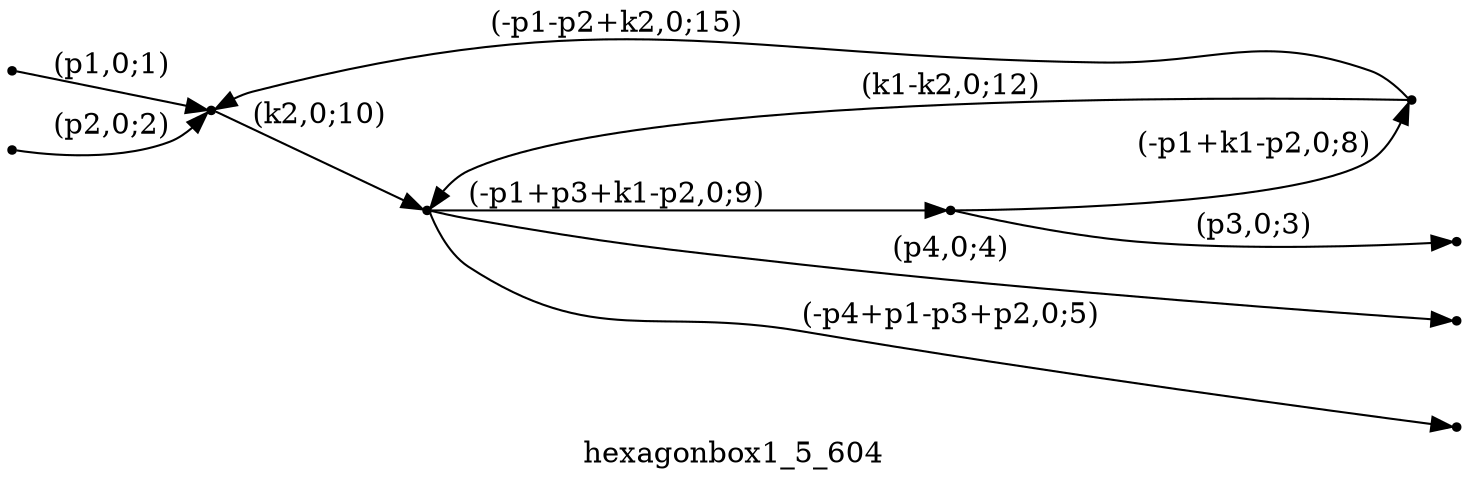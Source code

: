 digraph hexagonbox1_5_604 {
  label="hexagonbox1_5_604";
  rankdir="LR";
  subgraph edges {
    -1 -> 4 [label="(p1,0;1)"];
    -2 -> 4 [label="(p2,0;2)"];
    1 -> -3 [label="(p3,0;3)"];
    2 -> -4 [label="(p4,0;4)"];
    2 -> -5 [label="(-p4+p1-p3+p2,0;5)"];
    1 -> 3 [label="(-p1+k1-p2,0;8)"];
    2 -> 1 [label="(-p1+p3+k1-p2,0;9)"];
    4 -> 2 [label="(k2,0;10)"];
    3 -> 2 [label="(k1-k2,0;12)"];
    3 -> 4 [label="(-p1-p2+k2,0;15)"];
  }
  subgraph incoming { rank="source"; -1; -2; }
  subgraph outgoing { rank="sink"; -3; -4; -5; }
-5 [shape=point];
-4 [shape=point];
-3 [shape=point];
-2 [shape=point];
-1 [shape=point];
1 [shape=point];
2 [shape=point];
3 [shape=point];
4 [shape=point];
}


